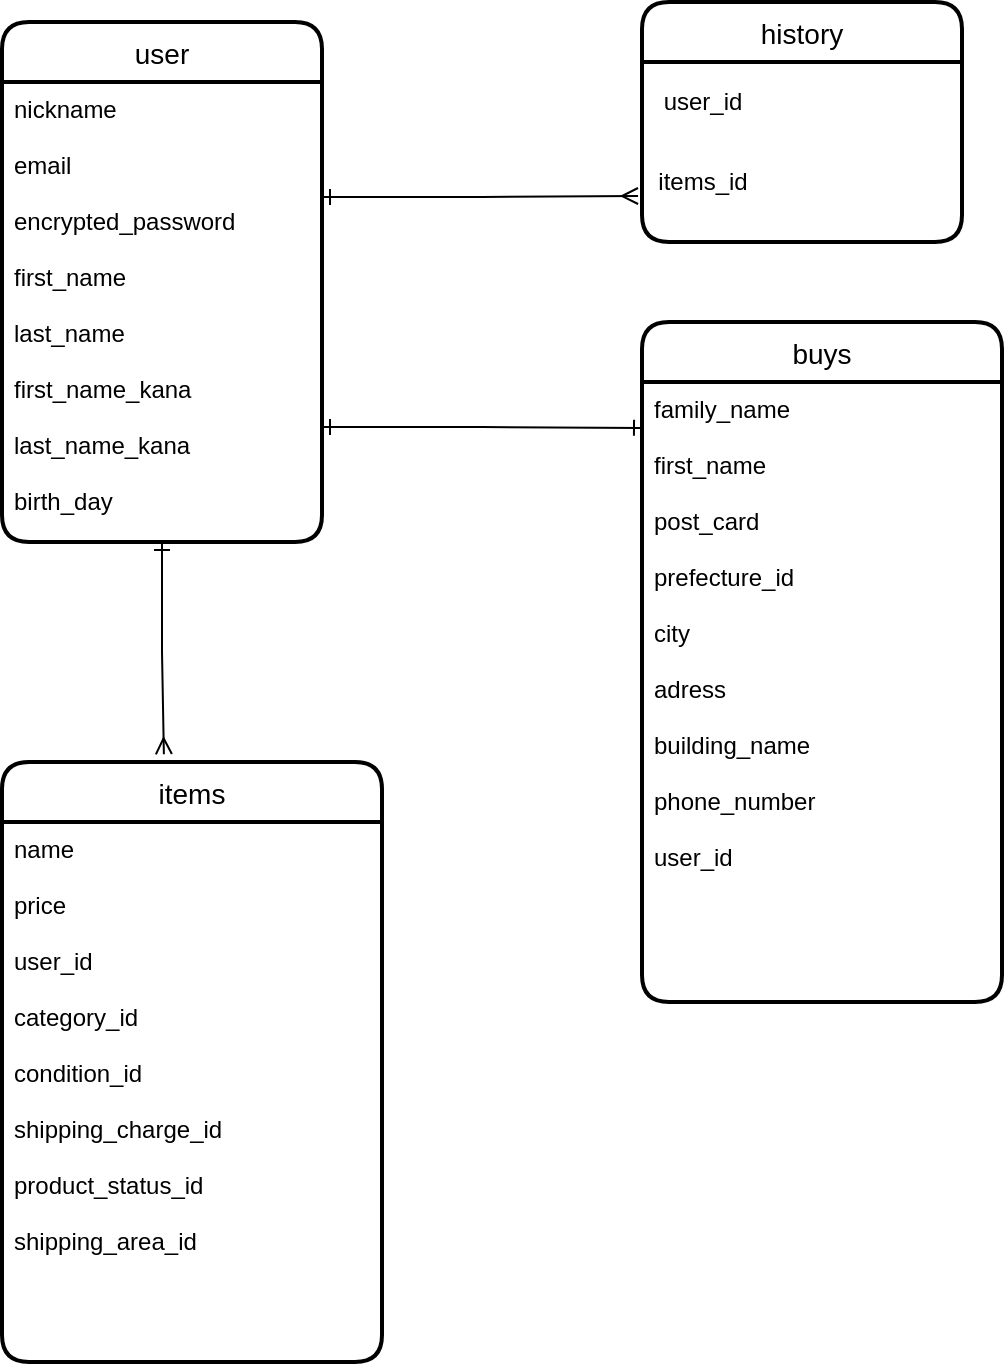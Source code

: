 <mxfile>
    <diagram id="5-2l7ZjUflEDo1T7AVGT" name="ページ1">
        <mxGraphModel dx="898" dy="680" grid="1" gridSize="10" guides="0" tooltips="1" connect="1" arrows="1" fold="1" page="1" pageScale="1" pageWidth="827" pageHeight="1169" math="0" shadow="0">
            <root>
                <mxCell id="0"/>
                <mxCell id="1" parent="0"/>
                <mxCell id="87" value="items" style="swimlane;childLayout=stackLayout;horizontal=1;startSize=30;horizontalStack=0;rounded=1;fontSize=14;fontStyle=0;strokeWidth=2;resizeParent=0;resizeLast=1;shadow=0;dashed=0;align=center;fillColor=none;" vertex="1" parent="1">
                    <mxGeometry x="70" y="400" width="190" height="300" as="geometry"/>
                </mxCell>
                <mxCell id="90" value="name&#10;&#10;price&#10;&#10;user_id&#10;&#10;category_id&#10;&#10;condition_id&#10;&#10;shipping_charge_id&#10;&#10;product_status_id&#10;&#10;shipping_area_id" style="align=left;strokeColor=none;fillColor=none;spacingLeft=4;fontSize=12;verticalAlign=top;resizable=0;rotatable=0;part=1;" vertex="1" parent="87">
                    <mxGeometry y="30" width="190" height="270" as="geometry"/>
                </mxCell>
                <mxCell id="92" value="history" style="swimlane;childLayout=stackLayout;horizontal=1;startSize=30;horizontalStack=0;rounded=1;fontSize=14;fontStyle=0;strokeWidth=2;resizeParent=0;resizeLast=1;shadow=0;dashed=0;align=center;fillColor=none;" vertex="1" parent="1">
                    <mxGeometry x="390" y="20" width="160" height="120" as="geometry"/>
                </mxCell>
                <mxCell id="95" value="buys" style="swimlane;childLayout=stackLayout;horizontal=1;startSize=30;horizontalStack=0;rounded=1;fontSize=14;fontStyle=0;strokeWidth=2;resizeParent=0;resizeLast=1;shadow=0;dashed=0;align=center;fillColor=none;" vertex="1" parent="1">
                    <mxGeometry x="390" y="180" width="180" height="340" as="geometry"/>
                </mxCell>
                <mxCell id="96" value="family_name&#10;&#10;first_name&#10;&#10;post_card&#10;&#10;prefecture_id&#10;&#10;city&#10;&#10;adress&#10;&#10;building_name&#10;&#10;phone_number&#10;&#10;user_id&#10;&#10;" style="align=left;strokeColor=none;fillColor=none;spacingLeft=4;fontSize=12;verticalAlign=top;resizable=0;rotatable=0;part=1;" vertex="1" parent="95">
                    <mxGeometry y="30" width="180" height="310" as="geometry"/>
                </mxCell>
                <mxCell id="98" style="edgeStyle=orthogonalEdgeStyle;rounded=0;orthogonalLoop=1;jettySize=auto;html=1;exitX=0.5;exitY=1;exitDx=0;exitDy=0;" edge="1" parent="95" source="96" target="96">
                    <mxGeometry relative="1" as="geometry"/>
                </mxCell>
                <mxCell id="100" style="edgeStyle=orthogonalEdgeStyle;rounded=0;orthogonalLoop=1;jettySize=auto;html=1;exitX=0.5;exitY=1;exitDx=0;exitDy=0;" edge="1" parent="95" source="96" target="96">
                    <mxGeometry relative="1" as="geometry"/>
                </mxCell>
                <mxCell id="180" style="edgeStyle=orthogonalEdgeStyle;rounded=0;orthogonalLoop=1;jettySize=auto;html=1;exitX=0.5;exitY=1;exitDx=0;exitDy=0;startArrow=ERone;startFill=0;endArrow=ERmany;endFill=0;" edge="1" parent="95" source="96" target="96">
                    <mxGeometry relative="1" as="geometry"/>
                </mxCell>
                <mxCell id="153" value="user_id" style="text;html=1;align=center;verticalAlign=middle;resizable=0;points=[];autosize=1;" vertex="1" parent="1">
                    <mxGeometry x="395" y="60" width="50" height="20" as="geometry"/>
                </mxCell>
                <mxCell id="154" value="items_id" style="text;html=1;align=center;verticalAlign=middle;resizable=0;points=[];autosize=1;" vertex="1" parent="1">
                    <mxGeometry x="390" y="100" width="60" height="20" as="geometry"/>
                </mxCell>
                <mxCell id="169" value="user" style="swimlane;childLayout=stackLayout;horizontal=1;startSize=30;horizontalStack=0;rounded=1;fontSize=14;fontStyle=0;strokeWidth=2;resizeParent=0;resizeLast=1;shadow=0;dashed=0;align=center;" vertex="1" parent="1">
                    <mxGeometry x="70" y="30" width="160" height="260" as="geometry"/>
                </mxCell>
                <mxCell id="170" value="nickname&#10;&#10;email&#10;&#10;encrypted_password&#10;&#10;first_name&#10;&#10;last_name&#10;&#10;first_name_kana&#10;&#10;last_name_kana&#10;&#10;birth_day&#10;&#10;&#10;&#10;&#10;" style="align=left;strokeColor=none;fillColor=none;spacingLeft=4;fontSize=12;verticalAlign=top;resizable=0;rotatable=0;part=1;" vertex="1" parent="169">
                    <mxGeometry y="30" width="160" height="230" as="geometry"/>
                </mxCell>
                <mxCell id="179" style="edgeStyle=orthogonalEdgeStyle;rounded=0;orthogonalLoop=1;jettySize=auto;html=1;exitX=1;exitY=0.25;exitDx=0;exitDy=0;entryX=-0.033;entryY=0.85;entryDx=0;entryDy=0;entryPerimeter=0;startArrow=ERone;startFill=0;endArrow=ERmany;endFill=0;" edge="1" parent="1" source="170" target="154">
                    <mxGeometry relative="1" as="geometry"/>
                </mxCell>
                <mxCell id="182" style="edgeStyle=orthogonalEdgeStyle;rounded=0;orthogonalLoop=1;jettySize=auto;html=1;exitX=0.5;exitY=1;exitDx=0;exitDy=0;entryX=0.426;entryY=-0.013;entryDx=0;entryDy=0;entryPerimeter=0;startArrow=ERone;startFill=0;endArrow=ERmany;endFill=0;" edge="1" parent="1" source="170" target="87">
                    <mxGeometry relative="1" as="geometry"/>
                </mxCell>
                <mxCell id="185" style="edgeStyle=orthogonalEdgeStyle;rounded=0;orthogonalLoop=1;jettySize=auto;html=1;exitX=1;exitY=0.75;exitDx=0;exitDy=0;entryX=0;entryY=0.074;entryDx=0;entryDy=0;entryPerimeter=0;startArrow=ERone;startFill=0;endArrow=ERone;endFill=0;" edge="1" parent="1" source="170" target="96">
                    <mxGeometry relative="1" as="geometry"/>
                </mxCell>
            </root>
        </mxGraphModel>
    </diagram>
</mxfile>